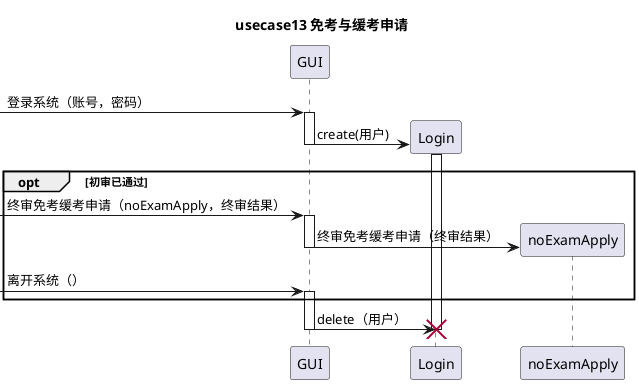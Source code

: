 @startuml
title usecase13 **免考与缓考申请**


[-> GUI : 登录系统（账号，密码）
activate GUI
create Login
GUI -> Login : create(用户)
activate Login
deactivate GUI

opt 初审已通过
[-> GUI : 终审免考缓考申请（noExamApply，终审结果）
activate GUI
create noExamApply
GUI -> noExamApply : 终审免考缓考申请（终审结果）
deactivate GUI
[-> GUI : 离开系统（）
activate GUI
end

GUI -> Login : delete（用户）
destroy Login
deactivate GUI
@enduml